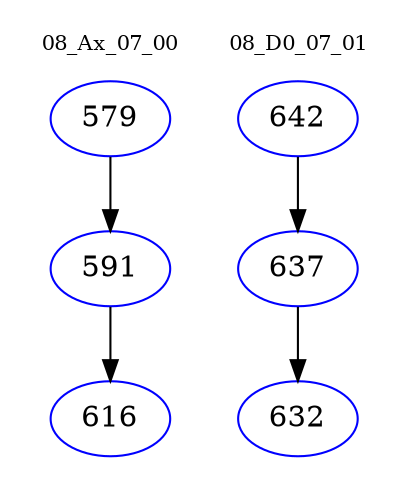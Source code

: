 digraph{
subgraph cluster_0 {
color = white
label = "08_Ax_07_00";
fontsize=10;
T0_579 [label="579", color="blue"]
T0_579 -> T0_591 [color="black"]
T0_591 [label="591", color="blue"]
T0_591 -> T0_616 [color="black"]
T0_616 [label="616", color="blue"]
}
subgraph cluster_1 {
color = white
label = "08_D0_07_01";
fontsize=10;
T1_642 [label="642", color="blue"]
T1_642 -> T1_637 [color="black"]
T1_637 [label="637", color="blue"]
T1_637 -> T1_632 [color="black"]
T1_632 [label="632", color="blue"]
}
}
